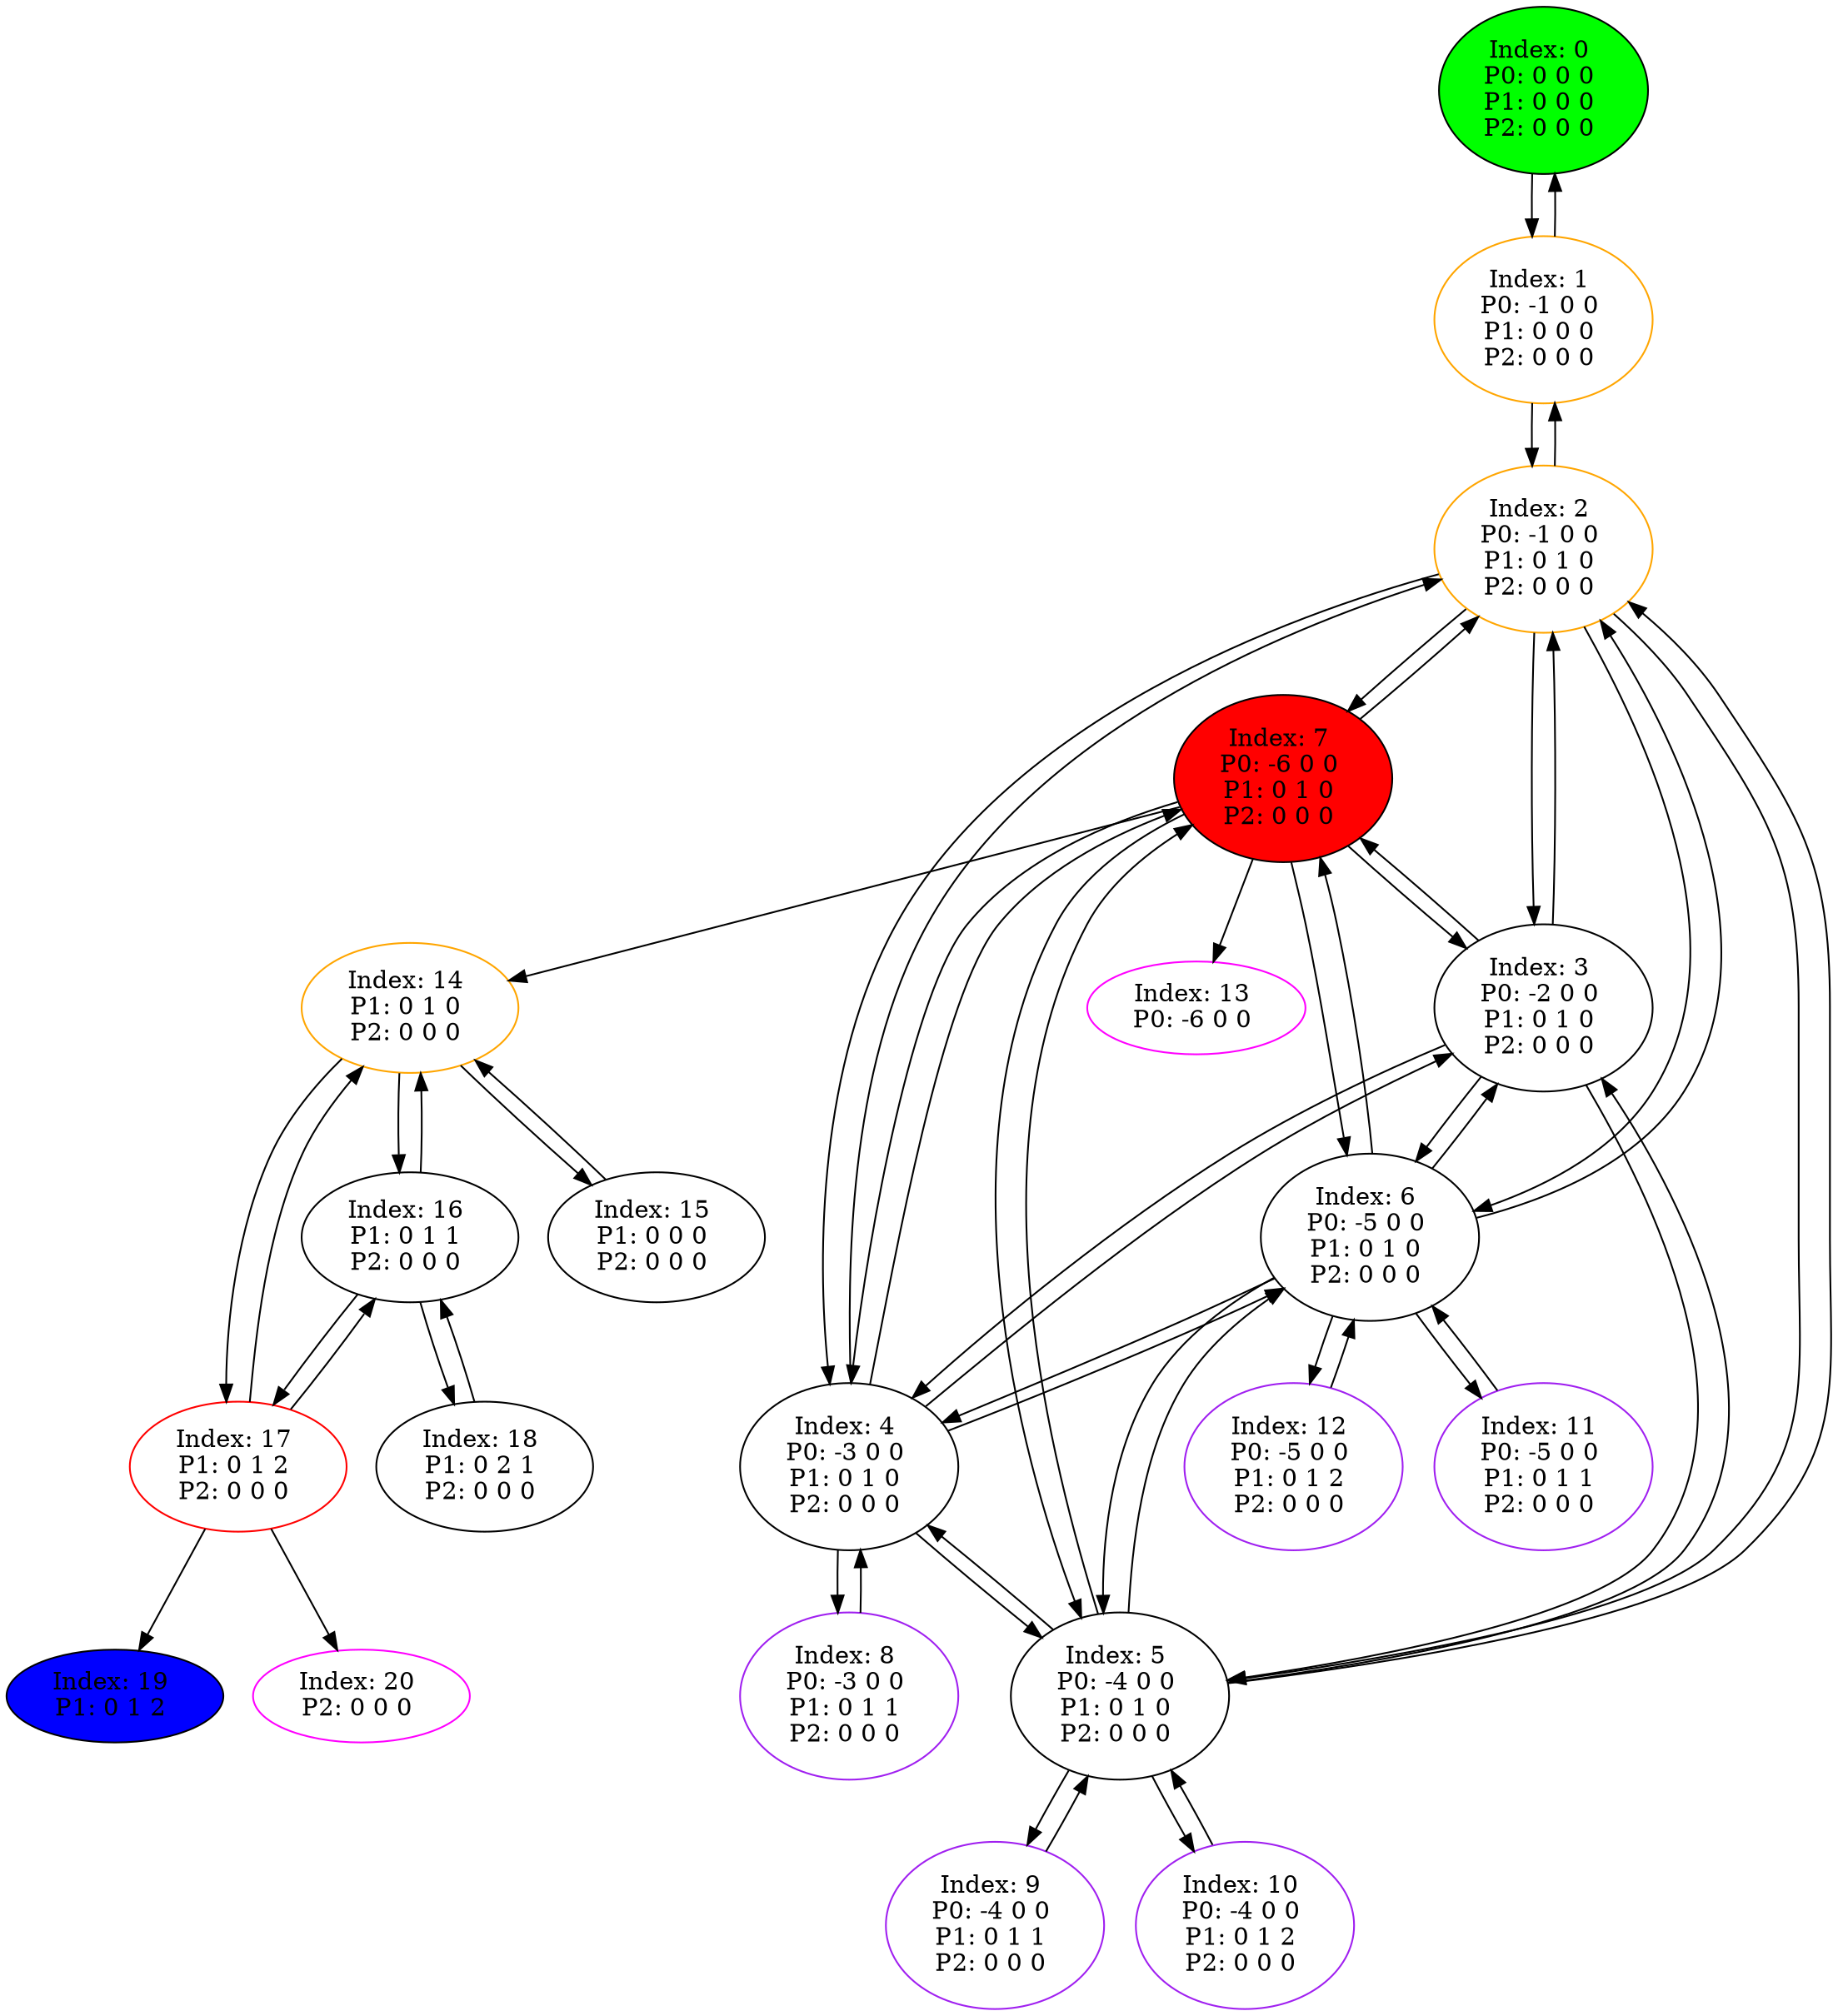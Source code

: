 digraph G {
color = "black"
0[label = "Index: 0 
P0: 0 0 0 
P1: 0 0 0 
P2: 0 0 0 
", style="filled", fillcolor = "green"]
1[label = "Index: 1 
P0: -1 0 0 
P1: 0 0 0 
P2: 0 0 0 
", color = "orange"]
2[label = "Index: 2 
P0: -1 0 0 
P1: 0 1 0 
P2: 0 0 0 
", color = "orange"]
3[label = "Index: 3 
P0: -2 0 0 
P1: 0 1 0 
P2: 0 0 0 
"]
4[label = "Index: 4 
P0: -3 0 0 
P1: 0 1 0 
P2: 0 0 0 
"]
5[label = "Index: 5 
P0: -4 0 0 
P1: 0 1 0 
P2: 0 0 0 
"]
6[label = "Index: 6 
P0: -5 0 0 
P1: 0 1 0 
P2: 0 0 0 
"]
7[label = "Index: 7 
P0: -6 0 0 
P1: 0 1 0 
P2: 0 0 0 
", style="filled", fillcolor = "red"]
8[label = "Index: 8 
P0: -3 0 0 
P1: 0 1 1 
P2: 0 0 0 
", color = "purple"]
9[label = "Index: 9 
P0: -4 0 0 
P1: 0 1 1 
P2: 0 0 0 
", color = "purple"]
10[label = "Index: 10 
P0: -4 0 0 
P1: 0 1 2 
P2: 0 0 0 
", color = "purple"]
11[label = "Index: 11 
P0: -5 0 0 
P1: 0 1 1 
P2: 0 0 0 
", color = "purple"]
12[label = "Index: 12 
P0: -5 0 0 
P1: 0 1 2 
P2: 0 0 0 
", color = "purple"]
13[label = "Index: 13 
P0: -6 0 0 
", color = "fuchsia"]
14[label = "Index: 14 
P1: 0 1 0 
P2: 0 0 0 
", color = "orange"]
15[label = "Index: 15 
P1: 0 0 0 
P2: 0 0 0 
"]
16[label = "Index: 16 
P1: 0 1 1 
P2: 0 0 0 
"]
17[label = "Index: 17 
P1: 0 1 2 
P2: 0 0 0 
", color = "red"]
18[label = "Index: 18 
P1: 0 2 1 
P2: 0 0 0 
"]
19[label = "Index: 19 
P1: 0 1 2 
", style="filled", fillcolor = "blue"]
20[label = "Index: 20 
P2: 0 0 0 
", color = "fuchsia"]
0 -> 1

1 -> 0
1 -> 2

2 -> 1
2 -> 3
2 -> 4
2 -> 5
2 -> 6
2 -> 7

3 -> 2
3 -> 4
3 -> 5
3 -> 6
3 -> 7

4 -> 2
4 -> 3
4 -> 5
4 -> 6
4 -> 7
4 -> 8

5 -> 2
5 -> 3
5 -> 4
5 -> 6
5 -> 7
5 -> 9
5 -> 10

6 -> 2
6 -> 3
6 -> 4
6 -> 5
6 -> 7
6 -> 11
6 -> 12

7 -> 2
7 -> 3
7 -> 4
7 -> 5
7 -> 6
7 -> 14
7 -> 13

8 -> 4

9 -> 5

10 -> 5

11 -> 6

12 -> 6

14 -> 15
14 -> 16
14 -> 17

15 -> 14

16 -> 14
16 -> 18
16 -> 17

17 -> 14
17 -> 16
17 -> 20
17 -> 19

18 -> 16

}
